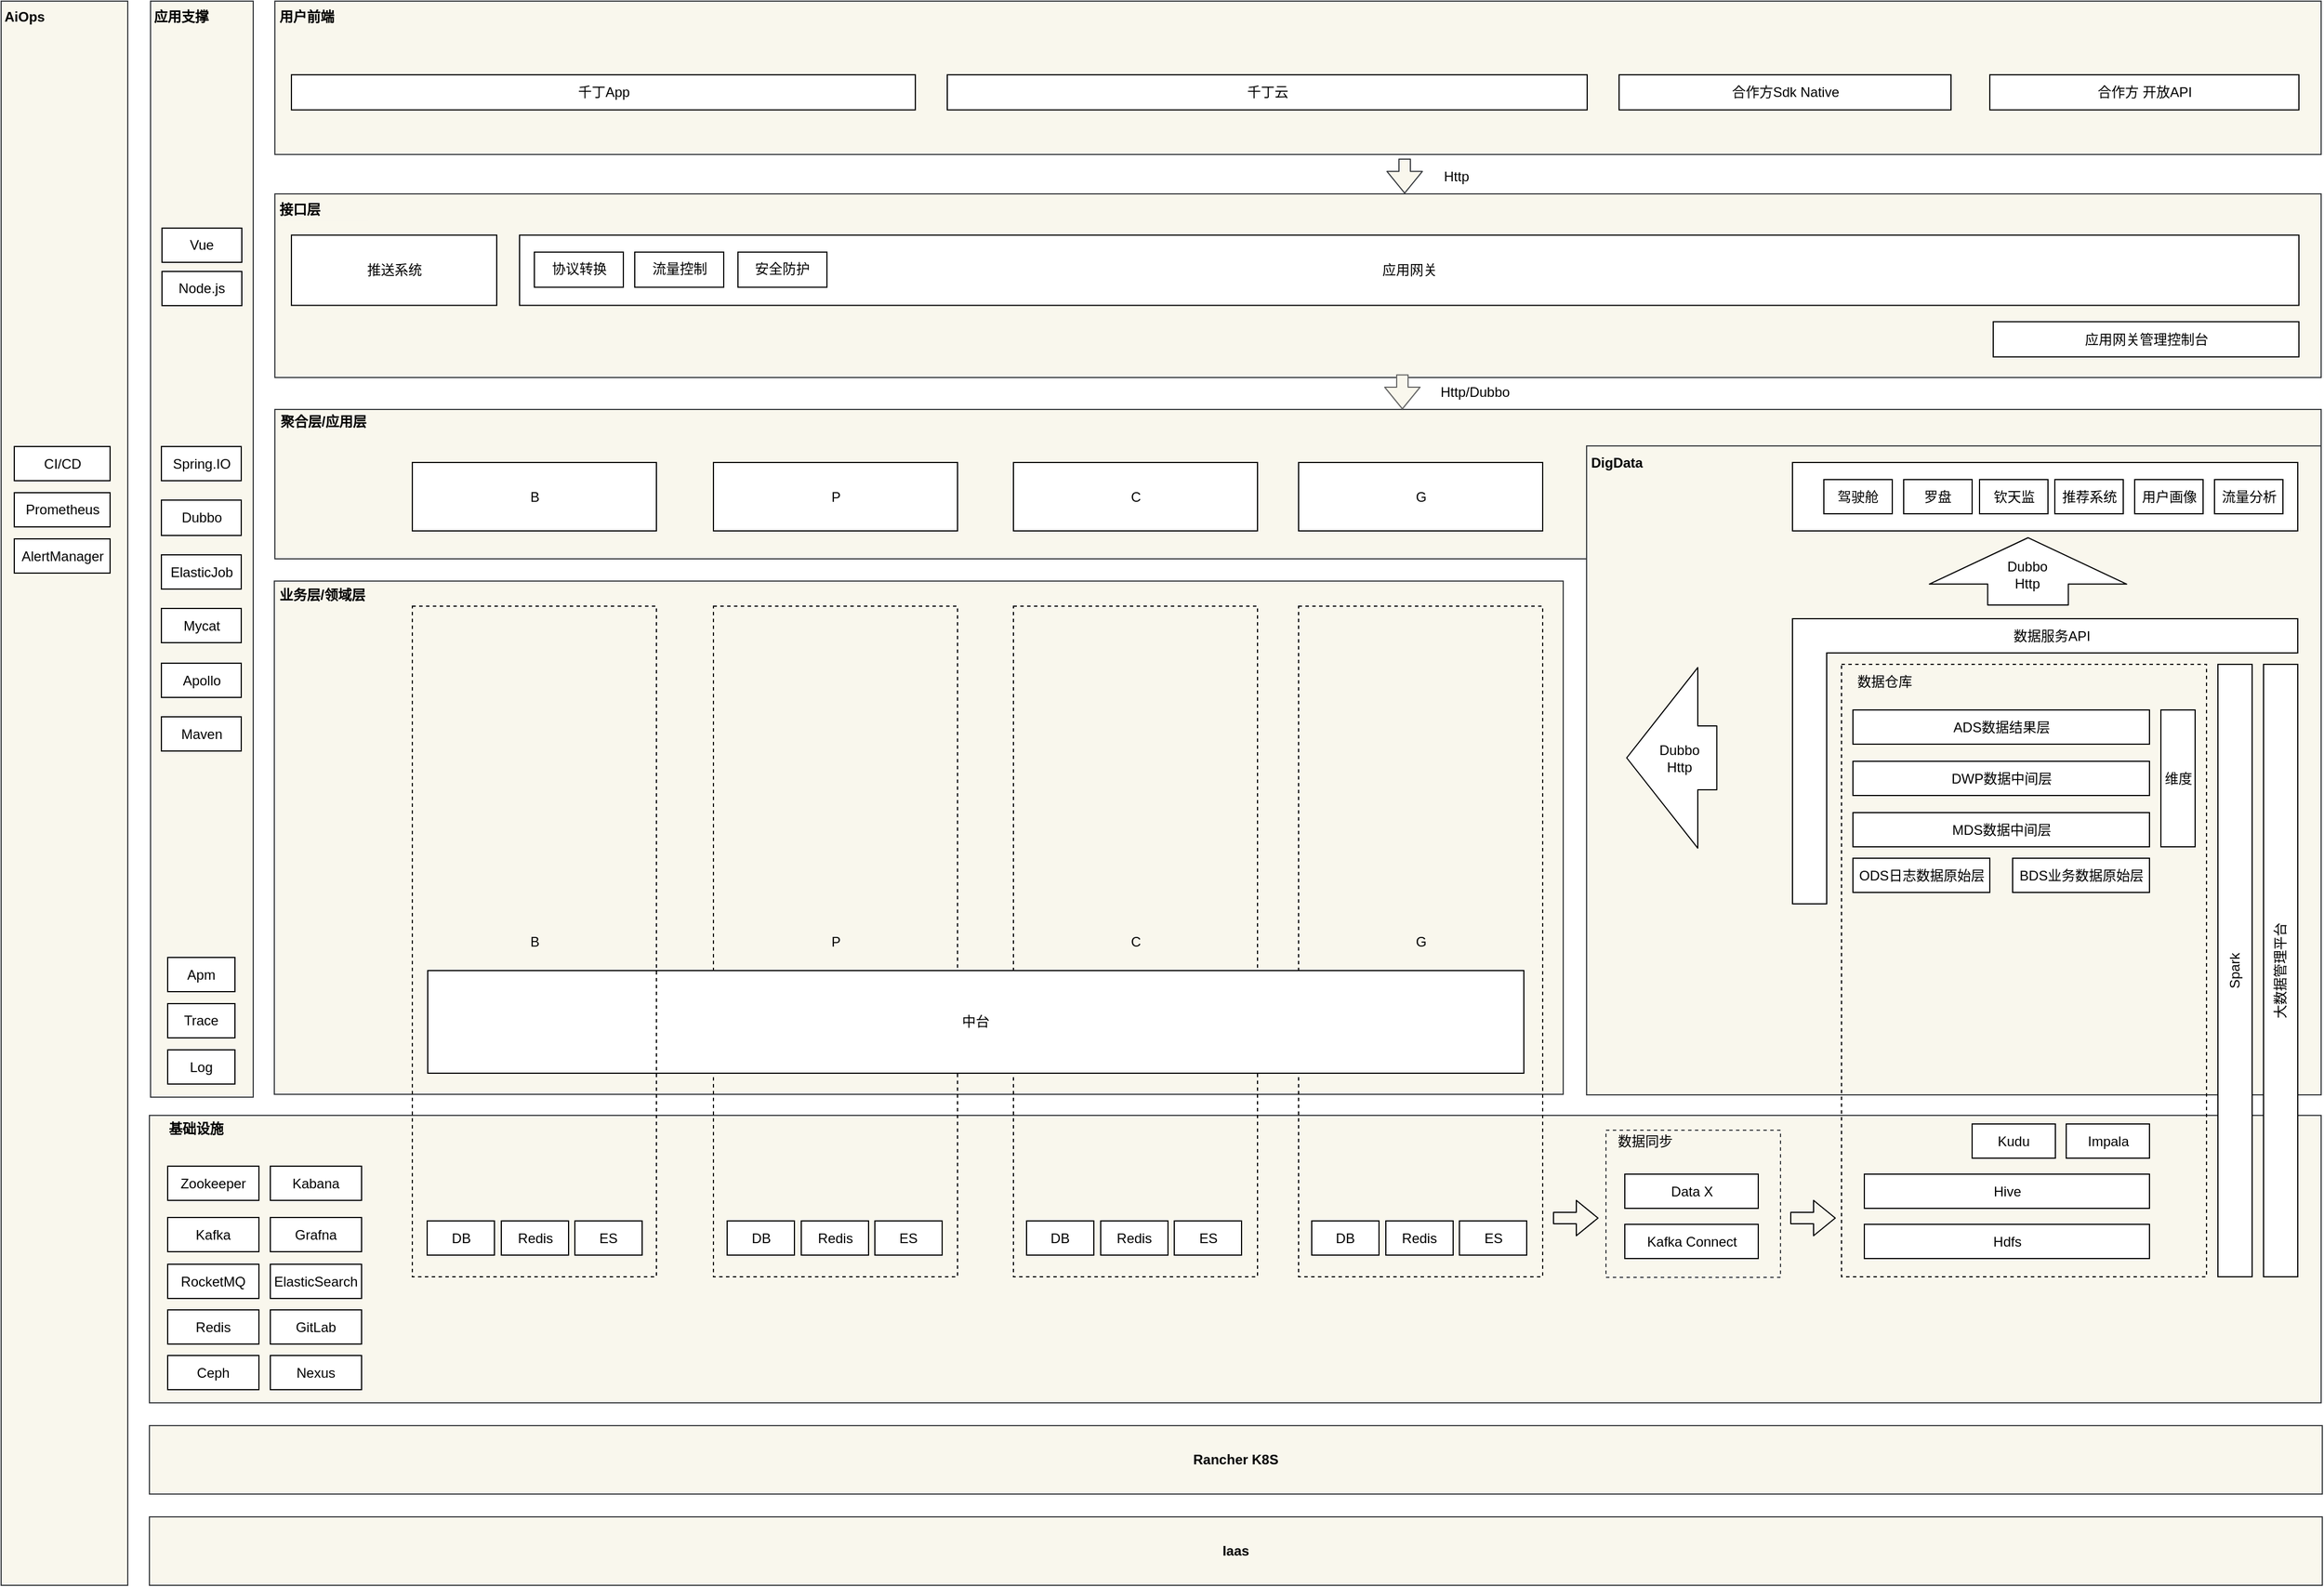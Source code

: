 <mxfile version="10.5.9" type="github"><diagram id="gZfXgEAvMZiGliKcLrUv" name="第 1 页"><mxGraphModel dx="2316" dy="1296" grid="1" gridSize="10" guides="1" tooltips="1" connect="1" arrows="1" fold="1" page="1" pageScale="1" pageWidth="2336" pageHeight="1654" math="0" shadow="0"><root><mxCell id="0"/><mxCell id="1" parent="0"/><mxCell id="lrTJqoWc7KFbBYRk6h20-236" value="" style="rounded=0;whiteSpace=wrap;html=1;fillColor=#f9f7ed;strokeColor=#36393d;" vertex="1" parent="1"><mxGeometry x="276" y="1127" width="1904" height="252" as="geometry"/></mxCell><mxCell id="lrTJqoWc7KFbBYRk6h20-272" value="" style="rounded=0;whiteSpace=wrap;html=1;fillColor=#f9f7ed;strokeColor=#36393d;" vertex="1" parent="1"><mxGeometry x="385.5" y="658.5" width="1130" height="450" as="geometry"/></mxCell><mxCell id="JePJEdjQb_DwqaGJ7nX6-8" value="" style="rounded=0;whiteSpace=wrap;html=1;fillColor=#f9f7ed;strokeColor=#36393d;" parent="1" vertex="1"><mxGeometry x="386" y="508" width="1794" height="131" as="geometry"/></mxCell><mxCell id="lrTJqoWc7KFbBYRk6h20-53" value="" style="rounded=0;whiteSpace=wrap;html=1;fillColor=#f9f7ed;strokeColor=#36393d;" vertex="1" parent="1"><mxGeometry x="1536" y="540" width="644" height="569" as="geometry"/></mxCell><mxCell id="lrTJqoWc7KFbBYRk6h20-26" value="" style="rounded=0;whiteSpace=wrap;html=1;dashed=1;fillColor=none;" vertex="1" parent="1"><mxGeometry x="1759.5" y="731.5" width="320" height="537" as="geometry"/></mxCell><mxCell id="JePJEdjQb_DwqaGJ7nX6-13" value="" style="rounded=0;whiteSpace=wrap;html=1;" parent="1" vertex="1"><mxGeometry x="1716.5" y="554.5" width="443" height="60" as="geometry"/></mxCell><mxCell id="lrTJqoWc7KFbBYRk6h20-5" value="&lt;b&gt;Rancher K8S&lt;/b&gt;" style="rounded=0;whiteSpace=wrap;html=1;fillColor=#f9f7ed;strokeColor=#36393d;" vertex="1" parent="1"><mxGeometry x="276" y="1399" width="1905" height="60" as="geometry"/></mxCell><mxCell id="lrTJqoWc7KFbBYRk6h20-6" value="&lt;b&gt;Iaas&lt;/b&gt;" style="rounded=0;whiteSpace=wrap;html=1;fillColor=#f9f7ed;strokeColor=#36393d;" vertex="1" parent="1"><mxGeometry x="276" y="1479" width="1905" height="60" as="geometry"/></mxCell><mxCell id="lrTJqoWc7KFbBYRk6h20-11" value="ODS日志数据原始层" style="rounded=0;whiteSpace=wrap;html=1;" vertex="1" parent="1"><mxGeometry x="1769.5" y="901.5" width="120" height="30" as="geometry"/></mxCell><mxCell id="lrTJqoWc7KFbBYRk6h20-12" value="BDS业务数据原始层" style="rounded=0;whiteSpace=wrap;html=1;" vertex="1" parent="1"><mxGeometry x="1909.5" y="901.5" width="120" height="30" as="geometry"/></mxCell><mxCell id="lrTJqoWc7KFbBYRk6h20-13" value="MDS数据中间层" style="rounded=0;whiteSpace=wrap;html=1;" vertex="1" parent="1"><mxGeometry x="1769.5" y="861.5" width="260" height="30" as="geometry"/></mxCell><mxCell id="lrTJqoWc7KFbBYRk6h20-16" value="DWP数据中间层" style="rounded=0;whiteSpace=wrap;html=1;" vertex="1" parent="1"><mxGeometry x="1769.5" y="816.5" width="260" height="30" as="geometry"/></mxCell><mxCell id="lrTJqoWc7KFbBYRk6h20-17" value="ADS数据结果层" style="rounded=0;whiteSpace=wrap;html=1;" vertex="1" parent="1"><mxGeometry x="1769.5" y="771.5" width="260" height="30" as="geometry"/></mxCell><mxCell id="lrTJqoWc7KFbBYRk6h20-18" value="大数据管理平台" style="rounded=0;whiteSpace=wrap;html=1;verticalAlign=middle;horizontal=0;flipH=1;flipV=1;" vertex="1" parent="1"><mxGeometry x="2129.5" y="731.5" width="30" height="537" as="geometry"/></mxCell><mxCell id="lrTJqoWc7KFbBYRk6h20-19" value="维度&lt;br&gt;" style="rounded=0;whiteSpace=wrap;html=1;" vertex="1" parent="1"><mxGeometry x="2039.5" y="771.5" width="30" height="120" as="geometry"/></mxCell><mxCell id="lrTJqoWc7KFbBYRk6h20-23" value="Spark" style="rounded=0;whiteSpace=wrap;html=1;horizontal=0;verticalAlign=middle;flipH=1;flipV=1;" vertex="1" parent="1"><mxGeometry x="2089.5" y="731.5" width="30" height="537" as="geometry"/></mxCell><mxCell id="lrTJqoWc7KFbBYRk6h20-28" value="&lt;span style=&quot;font-weight: normal&quot;&gt;数据仓库&lt;/span&gt;" style="text;html=1;strokeColor=none;fillColor=none;align=center;verticalAlign=middle;whiteSpace=wrap;rounded=0;dashed=1;fontStyle=1" vertex="1" parent="1"><mxGeometry x="1759.5" y="736.5" width="75" height="20" as="geometry"/></mxCell><mxCell id="lrTJqoWc7KFbBYRk6h20-42" value="推荐系统" style="rounded=0;whiteSpace=wrap;html=1;" vertex="1" parent="1"><mxGeometry x="1946.5" y="569.5" width="60" height="30" as="geometry"/></mxCell><mxCell id="lrTJqoWc7KFbBYRk6h20-43" value="用户画像" style="rounded=0;whiteSpace=wrap;html=1;" vertex="1" parent="1"><mxGeometry x="2016.5" y="569.5" width="60" height="30" as="geometry"/></mxCell><mxCell id="lrTJqoWc7KFbBYRk6h20-44" value="流量分析" style="rounded=0;whiteSpace=wrap;html=1;" vertex="1" parent="1"><mxGeometry x="2086.5" y="569.5" width="60" height="30" as="geometry"/></mxCell><mxCell id="lrTJqoWc7KFbBYRk6h20-45" value="驾驶舱" style="rounded=0;whiteSpace=wrap;html=1;" vertex="1" parent="1"><mxGeometry x="1744" y="569.5" width="60" height="30" as="geometry"/></mxCell><mxCell id="lrTJqoWc7KFbBYRk6h20-46" value="罗盘" style="rounded=0;whiteSpace=wrap;html=1;" vertex="1" parent="1"><mxGeometry x="1814" y="569.5" width="60" height="30" as="geometry"/></mxCell><mxCell id="lrTJqoWc7KFbBYRk6h20-47" value="钦天监" style="rounded=0;whiteSpace=wrap;html=1;" vertex="1" parent="1"><mxGeometry x="1880.5" y="569.5" width="60" height="30" as="geometry"/></mxCell><mxCell id="lrTJqoWc7KFbBYRk6h20-48" value="" style="shape=corner;whiteSpace=wrap;html=1;dx=30;dy=30;" vertex="1" parent="1"><mxGeometry x="1716.5" y="691.5" width="443" height="250" as="geometry"/></mxCell><mxCell id="lrTJqoWc7KFbBYRk6h20-50" value="数据服务API" style="text;html=1;strokeColor=none;fillColor=none;align=center;verticalAlign=middle;whiteSpace=wrap;rounded=0;" vertex="1" parent="1"><mxGeometry x="1893.5" y="696.5" width="100" height="20" as="geometry"/></mxCell><mxCell id="lrTJqoWc7KFbBYRk6h20-54" value="DigData" style="text;html=1;strokeColor=none;fillColor=none;align=left;verticalAlign=middle;whiteSpace=wrap;rounded=0;dashed=1;fontStyle=1" vertex="1" parent="1"><mxGeometry x="1538" y="544.5" width="69" height="20" as="geometry"/></mxCell><mxCell id="lrTJqoWc7KFbBYRk6h20-96" value="Hdfs" style="rounded=0;whiteSpace=wrap;html=1;" vertex="1" parent="1"><mxGeometry x="1779.5" y="1222.5" width="250" height="30" as="geometry"/></mxCell><mxCell id="lrTJqoWc7KFbBYRk6h20-108" value="G" style="rounded=0;whiteSpace=wrap;html=1;fillColor=none;dashed=1;" vertex="1" parent="1"><mxGeometry x="1283.5" y="680.5" width="214" height="588" as="geometry"/></mxCell><mxCell id="lrTJqoWc7KFbBYRk6h20-133" value="DB" style="rounded=0;whiteSpace=wrap;html=1;strokeWidth=1;" vertex="1" parent="1"><mxGeometry x="519.5" y="1219.5" width="59" height="30" as="geometry"/></mxCell><mxCell id="lrTJqoWc7KFbBYRk6h20-134" value="ES" style="rounded=0;whiteSpace=wrap;html=1;strokeWidth=1;" vertex="1" parent="1"><mxGeometry x="649" y="1219.5" width="59" height="30" as="geometry"/></mxCell><mxCell id="lrTJqoWc7KFbBYRk6h20-135" value="Redis" style="rounded=0;whiteSpace=wrap;html=1;strokeWidth=1;" vertex="1" parent="1"><mxGeometry x="584.5" y="1219.5" width="59" height="30" as="geometry"/></mxCell><mxCell id="lrTJqoWc7KFbBYRk6h20-168" value="" style="rounded=0;whiteSpace=wrap;html=1;fillColor=#f9f7ed;strokeColor=#36393d;" vertex="1" parent="1"><mxGeometry x="146" y="150" width="111" height="1389" as="geometry"/></mxCell><mxCell id="lrTJqoWc7KFbBYRk6h20-170" value="" style="rounded=0;whiteSpace=wrap;html=1;fillColor=#f9f7ed;strokeColor=#36393d;" vertex="1" parent="1"><mxGeometry x="277" y="150" width="90" height="961" as="geometry"/></mxCell><mxCell id="lrTJqoWc7KFbBYRk6h20-71" value="Dubbo" style="rounded=0;whiteSpace=wrap;html=1;strokeWidth=1;" vertex="1" parent="1"><mxGeometry x="286.5" y="587.5" width="70" height="31" as="geometry"/></mxCell><mxCell id="lrTJqoWc7KFbBYRk6h20-70" value="Spring.IO" style="rounded=0;whiteSpace=wrap;html=1;strokeWidth=1;" vertex="1" parent="1"><mxGeometry x="286.5" y="540.5" width="70" height="30" as="geometry"/></mxCell><mxCell id="lrTJqoWc7KFbBYRk6h20-72" value="ElasticJob" style="rounded=0;whiteSpace=wrap;html=1;strokeWidth=1;" vertex="1" parent="1"><mxGeometry x="286.5" y="635.5" width="70" height="30" as="geometry"/></mxCell><mxCell id="lrTJqoWc7KFbBYRk6h20-73" value="Mycat" style="rounded=0;whiteSpace=wrap;html=1;strokeWidth=1;" vertex="1" parent="1"><mxGeometry x="286.5" y="682.5" width="70" height="30" as="geometry"/></mxCell><mxCell id="lrTJqoWc7KFbBYRk6h20-76" value="Apollo" style="rounded=0;whiteSpace=wrap;html=1;strokeWidth=1;" vertex="1" parent="1"><mxGeometry x="286.5" y="730.5" width="70" height="30" as="geometry"/></mxCell><mxCell id="lrTJqoWc7KFbBYRk6h20-172" value="Maven" style="rounded=0;whiteSpace=wrap;html=1;strokeWidth=1;" vertex="1" parent="1"><mxGeometry x="286.5" y="777.5" width="70" height="30" as="geometry"/></mxCell><mxCell id="lrTJqoWc7KFbBYRk6h20-176" value="CI/CD" style="rounded=0;whiteSpace=wrap;html=1;strokeWidth=1;" vertex="1" parent="1"><mxGeometry x="157.5" y="540.5" width="84" height="30" as="geometry"/></mxCell><mxCell id="lrTJqoWc7KFbBYRk6h20-177" value="Prometheus" style="rounded=0;whiteSpace=wrap;html=1;strokeWidth=1;" vertex="1" parent="1"><mxGeometry x="157.5" y="581" width="84" height="30" as="geometry"/></mxCell><mxCell id="lrTJqoWc7KFbBYRk6h20-178" value="AlertManager" style="rounded=0;whiteSpace=wrap;html=1;strokeWidth=1;" vertex="1" parent="1"><mxGeometry x="157.5" y="621.5" width="84" height="30" as="geometry"/></mxCell><mxCell id="lrTJqoWc7KFbBYRk6h20-179" value="Zookeeper" style="rounded=0;whiteSpace=wrap;html=1;strokeWidth=1;" vertex="1" parent="1"><mxGeometry x="292" y="1171.5" width="80" height="30" as="geometry"/></mxCell><mxCell id="lrTJqoWc7KFbBYRk6h20-217" value="P" style="rounded=0;whiteSpace=wrap;html=1;fillColor=none;dashed=1;" vertex="1" parent="1"><mxGeometry x="770.5" y="680.5" width="214" height="588" as="geometry"/></mxCell><mxCell id="lrTJqoWc7KFbBYRk6h20-218" value="C" style="rounded=0;whiteSpace=wrap;html=1;fillColor=none;dashed=1;" vertex="1" parent="1"><mxGeometry x="1033.5" y="680.5" width="214" height="588" as="geometry"/></mxCell><mxCell id="lrTJqoWc7KFbBYRk6h20-219" value="DB" style="rounded=0;whiteSpace=wrap;html=1;strokeWidth=1;" vertex="1" parent="1"><mxGeometry x="782.5" y="1219.5" width="59" height="30" as="geometry"/></mxCell><mxCell id="lrTJqoWc7KFbBYRk6h20-220" value="ES" style="rounded=0;whiteSpace=wrap;html=1;strokeWidth=1;" vertex="1" parent="1"><mxGeometry x="912" y="1219.5" width="59" height="30" as="geometry"/></mxCell><mxCell id="lrTJqoWc7KFbBYRk6h20-221" value="Redis" style="rounded=0;whiteSpace=wrap;html=1;strokeWidth=1;" vertex="1" parent="1"><mxGeometry x="847.5" y="1219.5" width="59" height="30" as="geometry"/></mxCell><mxCell id="lrTJqoWc7KFbBYRk6h20-222" value="DB" style="rounded=0;whiteSpace=wrap;html=1;strokeWidth=1;" vertex="1" parent="1"><mxGeometry x="1045" y="1219.5" width="59" height="30" as="geometry"/></mxCell><mxCell id="lrTJqoWc7KFbBYRk6h20-223" value="ES" style="rounded=0;whiteSpace=wrap;html=1;strokeWidth=1;" vertex="1" parent="1"><mxGeometry x="1174.5" y="1219.5" width="59" height="30" as="geometry"/></mxCell><mxCell id="lrTJqoWc7KFbBYRk6h20-224" value="Redis" style="rounded=0;whiteSpace=wrap;html=1;strokeWidth=1;" vertex="1" parent="1"><mxGeometry x="1110" y="1219.5" width="59" height="30" as="geometry"/></mxCell><mxCell id="lrTJqoWc7KFbBYRk6h20-225" value="DB" style="rounded=0;whiteSpace=wrap;html=1;strokeWidth=1;" vertex="1" parent="1"><mxGeometry x="1295" y="1219.5" width="59" height="30" as="geometry"/></mxCell><mxCell id="lrTJqoWc7KFbBYRk6h20-226" value="ES" style="rounded=0;whiteSpace=wrap;html=1;strokeWidth=1;" vertex="1" parent="1"><mxGeometry x="1424.5" y="1219.5" width="59" height="30" as="geometry"/></mxCell><mxCell id="lrTJqoWc7KFbBYRk6h20-227" value="Redis" style="rounded=0;whiteSpace=wrap;html=1;strokeWidth=1;" vertex="1" parent="1"><mxGeometry x="1360" y="1219.5" width="59" height="30" as="geometry"/></mxCell><mxCell id="lrTJqoWc7KFbBYRk6h20-244" value="Kafka" style="rounded=0;whiteSpace=wrap;html=1;strokeWidth=1;" vertex="1" parent="1"><mxGeometry x="292" y="1216.5" width="80" height="30" as="geometry"/></mxCell><mxCell id="lrTJqoWc7KFbBYRk6h20-245" value="RocketMQ" style="rounded=0;whiteSpace=wrap;html=1;strokeWidth=1;" vertex="1" parent="1"><mxGeometry x="292" y="1257.5" width="80" height="30" as="geometry"/></mxCell><mxCell id="lrTJqoWc7KFbBYRk6h20-246" value="&lt;b&gt;基础设施&lt;/b&gt;" style="text;html=1;strokeColor=none;fillColor=#f9f7ed;align=center;verticalAlign=middle;whiteSpace=wrap;rounded=0;dashed=1;" vertex="1" parent="1"><mxGeometry x="276.5" y="1128.5" width="80" height="20" as="geometry"/></mxCell><mxCell id="lrTJqoWc7KFbBYRk6h20-249" value="中台" style="rounded=0;whiteSpace=wrap;html=1;" vertex="1" parent="1"><mxGeometry x="520" y="1000" width="961" height="90" as="geometry"/></mxCell><mxCell id="lrTJqoWc7KFbBYRk6h20-251" value="Kafka Connect" style="rounded=0;whiteSpace=wrap;html=1;strokeWidth=1;" vertex="1" parent="1"><mxGeometry x="1569.5" y="1222.5" width="117" height="30" as="geometry"/></mxCell><mxCell id="lrTJqoWc7KFbBYRk6h20-252" value="Data X" style="rounded=0;whiteSpace=wrap;html=1;strokeWidth=1;" vertex="1" parent="1"><mxGeometry x="1569.5" y="1178.5" width="117" height="30" as="geometry"/></mxCell><mxCell id="lrTJqoWc7KFbBYRk6h20-253" value="Hive" style="rounded=0;whiteSpace=wrap;html=1;" vertex="1" parent="1"><mxGeometry x="1779.5" y="1178.5" width="250" height="30" as="geometry"/></mxCell><mxCell id="lrTJqoWc7KFbBYRk6h20-255" value="Impala" style="rounded=0;whiteSpace=wrap;html=1;" vertex="1" parent="1"><mxGeometry x="1956.5" y="1134.5" width="73" height="30" as="geometry"/></mxCell><mxCell id="lrTJqoWc7KFbBYRk6h20-256" value="Kudu" style="rounded=0;whiteSpace=wrap;html=1;" vertex="1" parent="1"><mxGeometry x="1874" y="1134.5" width="73" height="30" as="geometry"/></mxCell><mxCell id="lrTJqoWc7KFbBYRk6h20-260" value="&lt;span style=&quot;font-weight: normal&quot;&gt;数据同步&lt;/span&gt;" style="text;html=1;strokeColor=none;fillColor=none;align=center;verticalAlign=middle;whiteSpace=wrap;rounded=0;dashed=1;fontStyle=1" vertex="1" parent="1"><mxGeometry x="1553" y="1139.5" width="69" height="20" as="geometry"/></mxCell><mxCell id="lrTJqoWc7KFbBYRk6h20-259" value="" style="rounded=0;whiteSpace=wrap;html=1;dashed=1;fillColor=none;strokeColor=#36393d;" vertex="1" parent="1"><mxGeometry x="1553" y="1140" width="153" height="129" as="geometry"/></mxCell><mxCell id="lrTJqoWc7KFbBYRk6h20-267" value="B" style="rounded=0;whiteSpace=wrap;html=1;" vertex="1" parent="1"><mxGeometry x="506.5" y="554.5" width="214" height="60" as="geometry"/></mxCell><mxCell id="lrTJqoWc7KFbBYRk6h20-268" value="P" style="rounded=0;whiteSpace=wrap;html=1;" vertex="1" parent="1"><mxGeometry x="770.5" y="554.5" width="214" height="60" as="geometry"/></mxCell><mxCell id="lrTJqoWc7KFbBYRk6h20-270" value="C" style="rounded=0;whiteSpace=wrap;html=1;" vertex="1" parent="1"><mxGeometry x="1033.5" y="554.5" width="214" height="60" as="geometry"/></mxCell><mxCell id="lrTJqoWc7KFbBYRk6h20-271" value="G" style="rounded=0;whiteSpace=wrap;html=1;" vertex="1" parent="1"><mxGeometry x="1283.5" y="554.5" width="214" height="60" as="geometry"/></mxCell><mxCell id="lrTJqoWc7KFbBYRk6h20-264" value="" style="shape=flexArrow;endArrow=classic;html=1;" edge="1" parent="1"><mxGeometry width="50" height="50" relative="1" as="geometry"><mxPoint x="1506.5" y="1217" as="sourcePoint"/><mxPoint x="1546.5" y="1217" as="targetPoint"/></mxGeometry></mxCell><mxCell id="lrTJqoWc7KFbBYRk6h20-265" value="" style="shape=flexArrow;endArrow=classic;html=1;" edge="1" parent="1"><mxGeometry width="50" height="50" relative="1" as="geometry"><mxPoint x="1714.5" y="1217" as="sourcePoint"/><mxPoint x="1754.5" y="1217" as="targetPoint"/></mxGeometry></mxCell><mxCell id="lrTJqoWc7KFbBYRk6h20-162" value="Apm" style="rounded=0;whiteSpace=wrap;html=1;strokeWidth=1;" vertex="1" parent="1"><mxGeometry x="292" y="988.5" width="59" height="30" as="geometry"/></mxCell><mxCell id="lrTJqoWc7KFbBYRk6h20-163" value="Trace" style="rounded=0;whiteSpace=wrap;html=1;strokeWidth=1;" vertex="1" parent="1"><mxGeometry x="292" y="1029" width="59" height="30" as="geometry"/></mxCell><mxCell id="lrTJqoWc7KFbBYRk6h20-166" value="Log" style="rounded=0;whiteSpace=wrap;html=1;strokeWidth=1;" vertex="1" parent="1"><mxGeometry x="292" y="1069.5" width="59" height="30" as="geometry"/></mxCell><mxCell id="lrTJqoWc7KFbBYRk6h20-273" value="&lt;b&gt;业务层/领域层&lt;/b&gt;" style="text;html=1;strokeColor=none;fillColor=#f9f7ed;align=left;verticalAlign=middle;whiteSpace=wrap;rounded=0;dashed=1;" vertex="1" parent="1"><mxGeometry x="387.5" y="660.5" width="80" height="20" as="geometry"/></mxCell><mxCell id="lrTJqoWc7KFbBYRk6h20-278" value="&lt;b&gt;聚合层/应用层&lt;/b&gt;" style="text;html=1;strokeColor=none;fillColor=#f9f7ed;align=left;verticalAlign=middle;whiteSpace=wrap;rounded=0;dashed=1;" vertex="1" parent="1"><mxGeometry x="388.5" y="508.5" width="80" height="20" as="geometry"/></mxCell><mxCell id="lrTJqoWc7KFbBYRk6h20-280" value="Redis" style="rounded=0;whiteSpace=wrap;html=1;strokeWidth=1;" vertex="1" parent="1"><mxGeometry x="292" y="1297.5" width="80" height="30" as="geometry"/></mxCell><mxCell id="lrTJqoWc7KFbBYRk6h20-281" value="Ceph" style="rounded=0;whiteSpace=wrap;html=1;strokeWidth=1;" vertex="1" parent="1"><mxGeometry x="292" y="1337.5" width="80" height="30" as="geometry"/></mxCell><mxCell id="lrTJqoWc7KFbBYRk6h20-282" value="Kabana" style="rounded=0;whiteSpace=wrap;html=1;strokeWidth=1;" vertex="1" parent="1"><mxGeometry x="382" y="1171.5" width="80" height="30" as="geometry"/></mxCell><mxCell id="lrTJqoWc7KFbBYRk6h20-283" value="Grafna" style="rounded=0;whiteSpace=wrap;html=1;strokeWidth=1;" vertex="1" parent="1"><mxGeometry x="382" y="1216.5" width="80" height="30" as="geometry"/></mxCell><mxCell id="lrTJqoWc7KFbBYRk6h20-284" value="ElasticSearch" style="rounded=0;whiteSpace=wrap;html=1;strokeWidth=1;" vertex="1" parent="1"><mxGeometry x="382" y="1257.5" width="80" height="30" as="geometry"/></mxCell><mxCell id="lrTJqoWc7KFbBYRk6h20-321" value="Vue" style="rounded=0;whiteSpace=wrap;html=1;strokeWidth=1;" vertex="1" parent="1"><mxGeometry x="287" y="349" width="70" height="30" as="geometry"/></mxCell><mxCell id="lrTJqoWc7KFbBYRk6h20-322" value="Node.js" style="rounded=0;whiteSpace=wrap;html=1;strokeWidth=1;" vertex="1" parent="1"><mxGeometry x="287" y="387" width="70" height="30" as="geometry"/></mxCell><mxCell id="lrTJqoWc7KFbBYRk6h20-323" value="" style="shape=flexArrow;endArrow=classic;html=1;endWidth=101.333;endSize=20.44;width=56;fillColor=#ffffff;" edge="1" parent="1"><mxGeometry width="50" height="50" relative="1" as="geometry"><mxPoint x="1650.667" y="813.5" as="sourcePoint"/><mxPoint x="1570.667" y="813.5" as="targetPoint"/></mxGeometry></mxCell><mxCell id="lrTJqoWc7KFbBYRk6h20-335" value="Dubbo&lt;br&gt;Http&lt;br&gt;" style="text;html=1;resizable=0;points=[];align=center;verticalAlign=middle;labelBackgroundColor=#ffffff;direction=south;" vertex="1" connectable="0" parent="lrTJqoWc7KFbBYRk6h20-323"><mxGeometry x="-0.333" y="-7" relative="1" as="geometry"><mxPoint x="-7" y="7" as="offset"/></mxGeometry></mxCell><mxCell id="lrTJqoWc7KFbBYRk6h20-329" value="GitLab" style="rounded=0;whiteSpace=wrap;html=1;strokeWidth=1;" vertex="1" parent="1"><mxGeometry x="382" y="1297.5" width="80" height="30" as="geometry"/></mxCell><mxCell id="lrTJqoWc7KFbBYRk6h20-330" value="Nexus" style="rounded=0;whiteSpace=wrap;html=1;strokeWidth=1;" vertex="1" parent="1"><mxGeometry x="382" y="1337.5" width="80" height="30" as="geometry"/></mxCell><mxCell id="lrTJqoWc7KFbBYRk6h20-331" value="&lt;b&gt;应用支撑&lt;br&gt;&lt;/b&gt;" style="text;html=1;strokeColor=none;fillColor=#f9f7ed;align=left;verticalAlign=middle;whiteSpace=wrap;rounded=0;dashed=1;" vertex="1" parent="1"><mxGeometry x="278" y="153.828" width="80" height="20" as="geometry"/></mxCell><mxCell id="lrTJqoWc7KFbBYRk6h20-333" value="" style="shape=flexArrow;endArrow=classic;html=1;endWidth=101.333;endSize=13.227;width=70.667;fillColor=#ffffff;" edge="1" parent="1"><mxGeometry width="50" height="50" relative="1" as="geometry"><mxPoint x="1923" y="680" as="sourcePoint"/><mxPoint x="1923" y="620" as="targetPoint"/></mxGeometry></mxCell><mxCell id="lrTJqoWc7KFbBYRk6h20-334" value="Dubbo&lt;br&gt;Http&lt;br&gt;" style="text;html=1;resizable=0;points=[];align=center;verticalAlign=middle;labelBackgroundColor=#ffffff;" vertex="1" connectable="0" parent="lrTJqoWc7KFbBYRk6h20-333"><mxGeometry x="0.333" y="-4" relative="1" as="geometry"><mxPoint x="-5.5" y="13" as="offset"/></mxGeometry></mxCell><mxCell id="lrTJqoWc7KFbBYRk6h20-336" value="&lt;b&gt;AiOps&lt;br&gt;&lt;/b&gt;" style="text;html=1;strokeColor=none;fillColor=#f9f7ed;align=left;verticalAlign=middle;whiteSpace=wrap;rounded=0;dashed=1;" vertex="1" parent="1"><mxGeometry x="147" y="153.828" width="80" height="20" as="geometry"/></mxCell><mxCell id="lrTJqoWc7KFbBYRk6h20-342" value="" style="rounded=0;whiteSpace=wrap;html=1;fillColor=#f9f7ed;strokeColor=#36393d;" vertex="1" parent="1"><mxGeometry x="386" y="150" width="1794" height="134.436" as="geometry"/></mxCell><mxCell id="lrTJqoWc7KFbBYRk6h20-337" value="" style="rounded=0;whiteSpace=wrap;html=1;fillColor=#f9f7ed;strokeColor=#36393d;" vertex="1" parent="1"><mxGeometry x="386" y="319" width="1794" height="161" as="geometry"/></mxCell><mxCell id="JePJEdjQb_DwqaGJ7nX6-7" value="推送系统" style="rounded=0;whiteSpace=wrap;html=1;" parent="1" vertex="1"><mxGeometry x="400.5" y="355.167" width="180" height="61.574" as="geometry"/></mxCell><mxCell id="lrTJqoWc7KFbBYRk6h20-3" value="应用网关" style="rounded=0;whiteSpace=wrap;html=1;" vertex="1" parent="1"><mxGeometry x="600.5" y="355.167" width="1560" height="61.574" as="geometry"/></mxCell><mxCell id="lrTJqoWc7KFbBYRk6h20-296" value="&lt;span style=&quot;font-weight: normal&quot;&gt;合作方Sdk Native&lt;/span&gt;" style="rounded=0;whiteSpace=wrap;html=1;fontStyle=1" vertex="1" parent="1"><mxGeometry x="1564.5" y="214.574" width="291" height="30.787" as="geometry"/></mxCell><mxCell id="lrTJqoWc7KFbBYRk6h20-298" value="&lt;span style=&quot;font-weight: 400&quot;&gt;千丁App&lt;/span&gt;" style="rounded=0;whiteSpace=wrap;html=1;fontStyle=1" vertex="1" parent="1"><mxGeometry x="400.5" y="214.574" width="547" height="30.787" as="geometry"/></mxCell><mxCell id="lrTJqoWc7KFbBYRk6h20-299" value="&lt;span style=&quot;font-weight: 400&quot;&gt;千丁云&lt;/span&gt;" style="rounded=0;whiteSpace=wrap;html=1;fontStyle=1" vertex="1" parent="1"><mxGeometry x="975.5" y="214.574" width="561" height="30.787" as="geometry"/></mxCell><mxCell id="lrTJqoWc7KFbBYRk6h20-300" value="" style="shape=flexArrow;endArrow=classic;html=1;fillColor=#F9F7ED;strokeColor=#36393d;" edge="1" parent="1"><mxGeometry width="50" height="50" relative="1" as="geometry"><mxPoint x="1376.5" y="287.987" as="sourcePoint"/><mxPoint x="1376.5" y="318.774" as="targetPoint"/></mxGeometry></mxCell><mxCell id="lrTJqoWc7KFbBYRk6h20-302" value="Http" style="text;html=1;strokeColor=none;fillColor=none;align=left;verticalAlign=middle;whiteSpace=wrap;rounded=0;dashed=1;" vertex="1" parent="1"><mxGeometry x="1408.5" y="293.698" width="40" height="20.525" as="geometry"/></mxCell><mxCell id="lrTJqoWc7KFbBYRk6h20-305" value="" style="shape=flexArrow;endArrow=classic;html=1;fillColor=#F9F7ED;strokeColor=#666666;" edge="1" parent="1"><mxGeometry width="50" height="50" relative="1" as="geometry"><mxPoint x="1374.5" y="477.213" as="sourcePoint"/><mxPoint x="1374.5" y="508.0" as="targetPoint"/></mxGeometry></mxCell><mxCell id="lrTJqoWc7KFbBYRk6h20-309" value="Http/Dubbo" style="text;html=1;strokeColor=none;fillColor=none;align=left;verticalAlign=middle;whiteSpace=wrap;rounded=0;dashed=1;" vertex="1" parent="1"><mxGeometry x="1405.5" y="483.134" width="40" height="20.525" as="geometry"/></mxCell><mxCell id="lrTJqoWc7KFbBYRk6h20-310" value="协议转换" style="rounded=0;whiteSpace=wrap;html=1;" vertex="1" parent="1"><mxGeometry x="613.5" y="370.048" width="78" height="30.787" as="geometry"/></mxCell><mxCell id="lrTJqoWc7KFbBYRk6h20-311" value="流量控制" style="rounded=0;whiteSpace=wrap;html=1;" vertex="1" parent="1"><mxGeometry x="701.5" y="370.048" width="78" height="30.787" as="geometry"/></mxCell><mxCell id="lrTJqoWc7KFbBYRk6h20-312" value="安全防护" style="rounded=0;whiteSpace=wrap;html=1;" vertex="1" parent="1"><mxGeometry x="792" y="370.048" width="78" height="30.787" as="geometry"/></mxCell><mxCell id="lrTJqoWc7KFbBYRk6h20-317" value="&lt;span style=&quot;font-weight: 400&quot;&gt;合作方 开放API&lt;/span&gt;" style="rounded=0;whiteSpace=wrap;html=1;fontStyle=1" vertex="1" parent="1"><mxGeometry x="1889.5" y="214.574" width="271" height="30.787" as="geometry"/></mxCell><mxCell id="lrTJqoWc7KFbBYRk6h20-325" value="&lt;span style=&quot;font-weight: 400&quot;&gt;应用网关管理控制台&lt;/span&gt;" style="rounded=0;whiteSpace=wrap;html=1;fontStyle=1" vertex="1" parent="1"><mxGeometry x="1892.5" y="431.108" width="268" height="30.787" as="geometry"/></mxCell><mxCell id="lrTJqoWc7KFbBYRk6h20-338" value="&lt;b&gt;接口层&lt;/b&gt;" style="text;html=1;strokeColor=none;fillColor=#f9f7ed;align=left;verticalAlign=middle;whiteSpace=wrap;rounded=0;dashed=1;" vertex="1" parent="1"><mxGeometry x="387.5" y="322.328" width="80" height="20.525" as="geometry"/></mxCell><mxCell id="lrTJqoWc7KFbBYRk6h20-345" value="&lt;b&gt;用户前端&lt;/b&gt;" style="text;html=1;strokeColor=none;fillColor=#f9f7ed;align=left;verticalAlign=middle;whiteSpace=wrap;rounded=0;dashed=1;" vertex="1" parent="1"><mxGeometry x="387.5" y="153.828" width="80" height="20.525" as="geometry"/></mxCell><mxCell id="JePJEdjQb_DwqaGJ7nX6-9" value="B" style="rounded=0;whiteSpace=wrap;html=1;fillColor=none;dashed=1;" parent="1" vertex="1"><mxGeometry x="506.5" y="680.5" width="214" height="588" as="geometry"/></mxCell></root></mxGraphModel></diagram></mxfile>